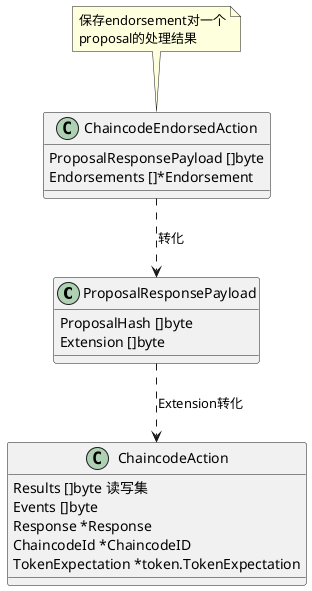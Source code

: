 @startuml

class ProposalResponsePayload  {
    ProposalHash []byte
    Extension []byte
}

class ChaincodeAction {
	Results []byte 读写集
	Events []byte
	Response *Response
	ChaincodeId *ChaincodeID
	TokenExpectation *token.TokenExpectation
}

ProposalResponsePayload ..> ChaincodeAction : Extension转化


class ChaincodeEndorsedAction  {
	ProposalResponsePayload []byte
	Endorsements []*Endorsement
}

note top of ChaincodeEndorsedAction : 保存endorsement对一个\nproposal的处理结果

ChaincodeEndorsedAction ..> ProposalResponsePayload : 转化
@enduml